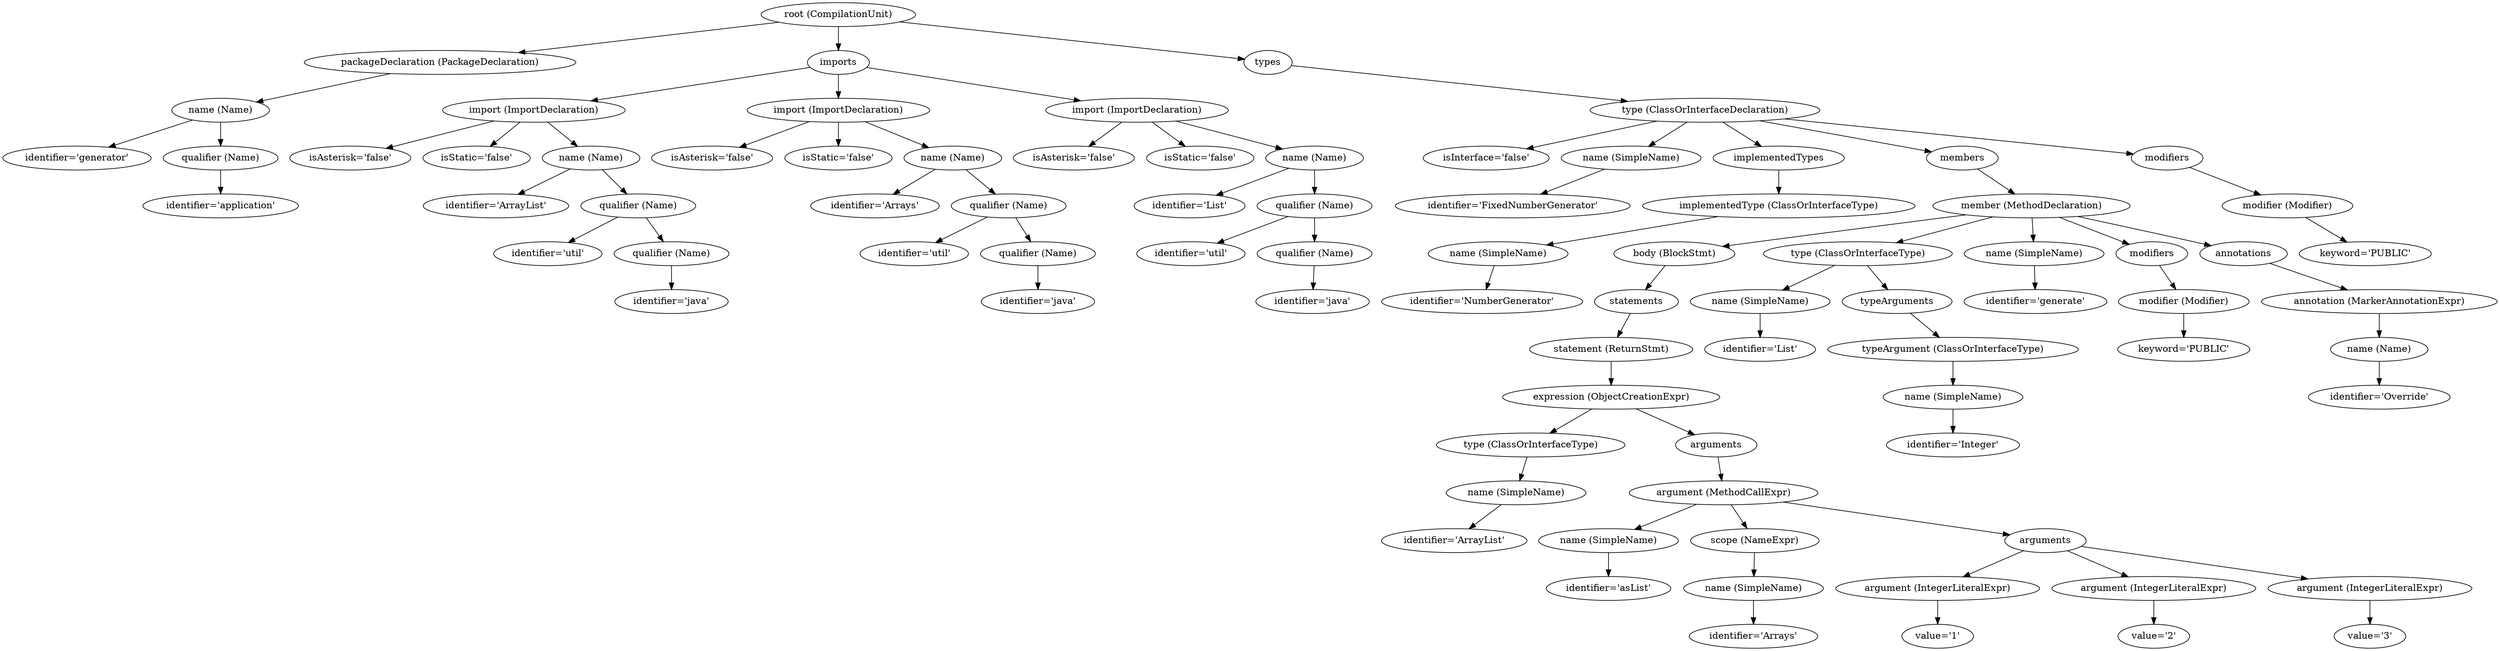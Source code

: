 digraph {
n0 [label="root (CompilationUnit)"];
n1 [label="packageDeclaration (PackageDeclaration)"];
n0 -> n1;
n2 [label="name (Name)"];
n1 -> n2;
n3 [label="identifier='generator'"];
n2 -> n3;
n4 [label="qualifier (Name)"];
n2 -> n4;
n5 [label="identifier='application'"];
n4 -> n5;
n6 [label="imports"];
n0 -> n6;
n7 [label="import (ImportDeclaration)"];
n6 -> n7;
n8 [label="isAsterisk='false'"];
n7 -> n8;
n9 [label="isStatic='false'"];
n7 -> n9;
n10 [label="name (Name)"];
n7 -> n10;
n11 [label="identifier='ArrayList'"];
n10 -> n11;
n12 [label="qualifier (Name)"];
n10 -> n12;
n13 [label="identifier='util'"];
n12 -> n13;
n14 [label="qualifier (Name)"];
n12 -> n14;
n15 [label="identifier='java'"];
n14 -> n15;
n16 [label="import (ImportDeclaration)"];
n6 -> n16;
n17 [label="isAsterisk='false'"];
n16 -> n17;
n18 [label="isStatic='false'"];
n16 -> n18;
n19 [label="name (Name)"];
n16 -> n19;
n20 [label="identifier='Arrays'"];
n19 -> n20;
n21 [label="qualifier (Name)"];
n19 -> n21;
n22 [label="identifier='util'"];
n21 -> n22;
n23 [label="qualifier (Name)"];
n21 -> n23;
n24 [label="identifier='java'"];
n23 -> n24;
n25 [label="import (ImportDeclaration)"];
n6 -> n25;
n26 [label="isAsterisk='false'"];
n25 -> n26;
n27 [label="isStatic='false'"];
n25 -> n27;
n28 [label="name (Name)"];
n25 -> n28;
n29 [label="identifier='List'"];
n28 -> n29;
n30 [label="qualifier (Name)"];
n28 -> n30;
n31 [label="identifier='util'"];
n30 -> n31;
n32 [label="qualifier (Name)"];
n30 -> n32;
n33 [label="identifier='java'"];
n32 -> n33;
n34 [label="types"];
n0 -> n34;
n35 [label="type (ClassOrInterfaceDeclaration)"];
n34 -> n35;
n36 [label="isInterface='false'"];
n35 -> n36;
n37 [label="name (SimpleName)"];
n35 -> n37;
n38 [label="identifier='FixedNumberGenerator'"];
n37 -> n38;
n39 [label="implementedTypes"];
n35 -> n39;
n40 [label="implementedType (ClassOrInterfaceType)"];
n39 -> n40;
n41 [label="name (SimpleName)"];
n40 -> n41;
n42 [label="identifier='NumberGenerator'"];
n41 -> n42;
n43 [label="members"];
n35 -> n43;
n44 [label="member (MethodDeclaration)"];
n43 -> n44;
n45 [label="body (BlockStmt)"];
n44 -> n45;
n46 [label="statements"];
n45 -> n46;
n47 [label="statement (ReturnStmt)"];
n46 -> n47;
n48 [label="expression (ObjectCreationExpr)"];
n47 -> n48;
n49 [label="type (ClassOrInterfaceType)"];
n48 -> n49;
n50 [label="name (SimpleName)"];
n49 -> n50;
n51 [label="identifier='ArrayList'"];
n50 -> n51;
n52 [label="arguments"];
n48 -> n52;
n53 [label="argument (MethodCallExpr)"];
n52 -> n53;
n54 [label="name (SimpleName)"];
n53 -> n54;
n55 [label="identifier='asList'"];
n54 -> n55;
n56 [label="scope (NameExpr)"];
n53 -> n56;
n57 [label="name (SimpleName)"];
n56 -> n57;
n58 [label="identifier='Arrays'"];
n57 -> n58;
n59 [label="arguments"];
n53 -> n59;
n60 [label="argument (IntegerLiteralExpr)"];
n59 -> n60;
n61 [label="value='1'"];
n60 -> n61;
n62 [label="argument (IntegerLiteralExpr)"];
n59 -> n62;
n63 [label="value='2'"];
n62 -> n63;
n64 [label="argument (IntegerLiteralExpr)"];
n59 -> n64;
n65 [label="value='3'"];
n64 -> n65;
n66 [label="type (ClassOrInterfaceType)"];
n44 -> n66;
n67 [label="name (SimpleName)"];
n66 -> n67;
n68 [label="identifier='List'"];
n67 -> n68;
n69 [label="typeArguments"];
n66 -> n69;
n70 [label="typeArgument (ClassOrInterfaceType)"];
n69 -> n70;
n71 [label="name (SimpleName)"];
n70 -> n71;
n72 [label="identifier='Integer'"];
n71 -> n72;
n73 [label="name (SimpleName)"];
n44 -> n73;
n74 [label="identifier='generate'"];
n73 -> n74;
n75 [label="modifiers"];
n44 -> n75;
n76 [label="modifier (Modifier)"];
n75 -> n76;
n77 [label="keyword='PUBLIC'"];
n76 -> n77;
n78 [label="annotations"];
n44 -> n78;
n79 [label="annotation (MarkerAnnotationExpr)"];
n78 -> n79;
n80 [label="name (Name)"];
n79 -> n80;
n81 [label="identifier='Override'"];
n80 -> n81;
n82 [label="modifiers"];
n35 -> n82;
n83 [label="modifier (Modifier)"];
n82 -> n83;
n84 [label="keyword='PUBLIC'"];
n83 -> n84;
}